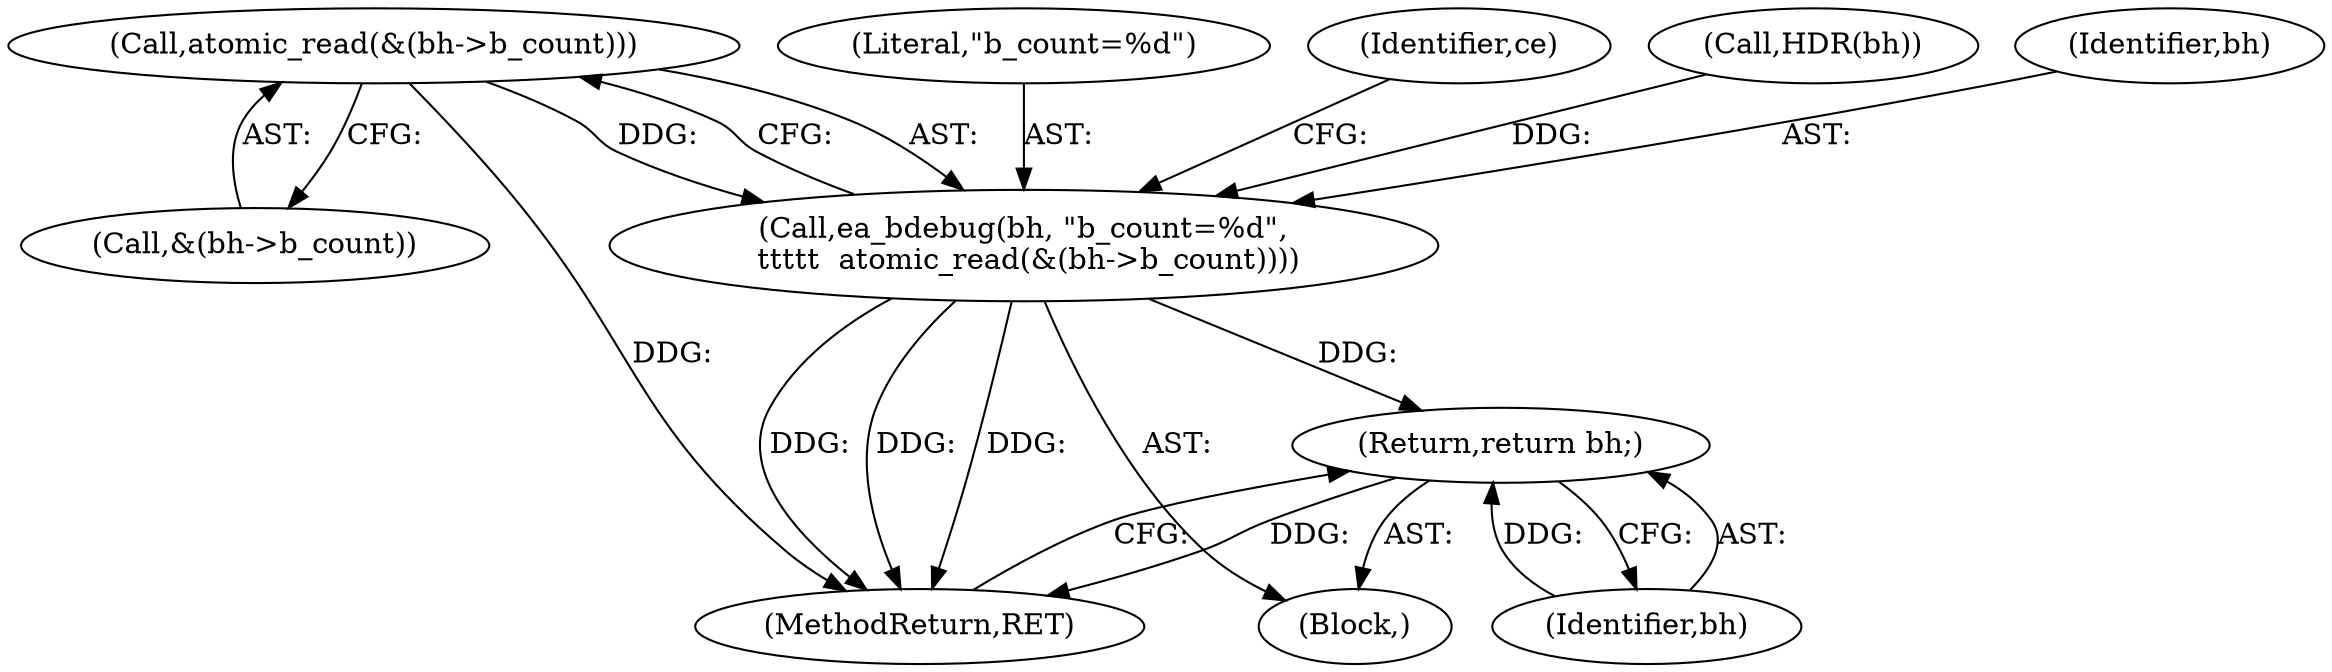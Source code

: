 digraph "0_linux_be0726d33cb8f411945884664924bed3cb8c70ee_4@API" {
"1000218" [label="(Call,atomic_read(&(bh->b_count)))"];
"1000215" [label="(Call,ea_bdebug(bh, \"b_count=%d\",\n \t\t\t\t\t  atomic_read(&(bh->b_count))))"];
"1000225" [label="(Return,return bh;)"];
"1000225" [label="(Return,return bh;)"];
"1000218" [label="(Call,atomic_read(&(bh->b_count)))"];
"1000216" [label="(Identifier,bh)"];
"1000217" [label="(Literal,\"b_count=%d\")"];
"1000224" [label="(Identifier,ce)"];
"1000215" [label="(Call,ea_bdebug(bh, \"b_count=%d\",\n \t\t\t\t\t  atomic_read(&(bh->b_count))))"];
"1000243" [label="(MethodReturn,RET)"];
"1000214" [label="(Block,)"];
"1000226" [label="(Identifier,bh)"];
"1000219" [label="(Call,&(bh->b_count))"];
"1000212" [label="(Call,HDR(bh))"];
"1000218" -> "1000215"  [label="AST: "];
"1000218" -> "1000219"  [label="CFG: "];
"1000219" -> "1000218"  [label="AST: "];
"1000215" -> "1000218"  [label="CFG: "];
"1000218" -> "1000243"  [label="DDG: "];
"1000218" -> "1000215"  [label="DDG: "];
"1000215" -> "1000214"  [label="AST: "];
"1000216" -> "1000215"  [label="AST: "];
"1000217" -> "1000215"  [label="AST: "];
"1000224" -> "1000215"  [label="CFG: "];
"1000215" -> "1000243"  [label="DDG: "];
"1000215" -> "1000243"  [label="DDG: "];
"1000215" -> "1000243"  [label="DDG: "];
"1000212" -> "1000215"  [label="DDG: "];
"1000215" -> "1000225"  [label="DDG: "];
"1000225" -> "1000214"  [label="AST: "];
"1000225" -> "1000226"  [label="CFG: "];
"1000226" -> "1000225"  [label="AST: "];
"1000243" -> "1000225"  [label="CFG: "];
"1000225" -> "1000243"  [label="DDG: "];
"1000226" -> "1000225"  [label="DDG: "];
}
